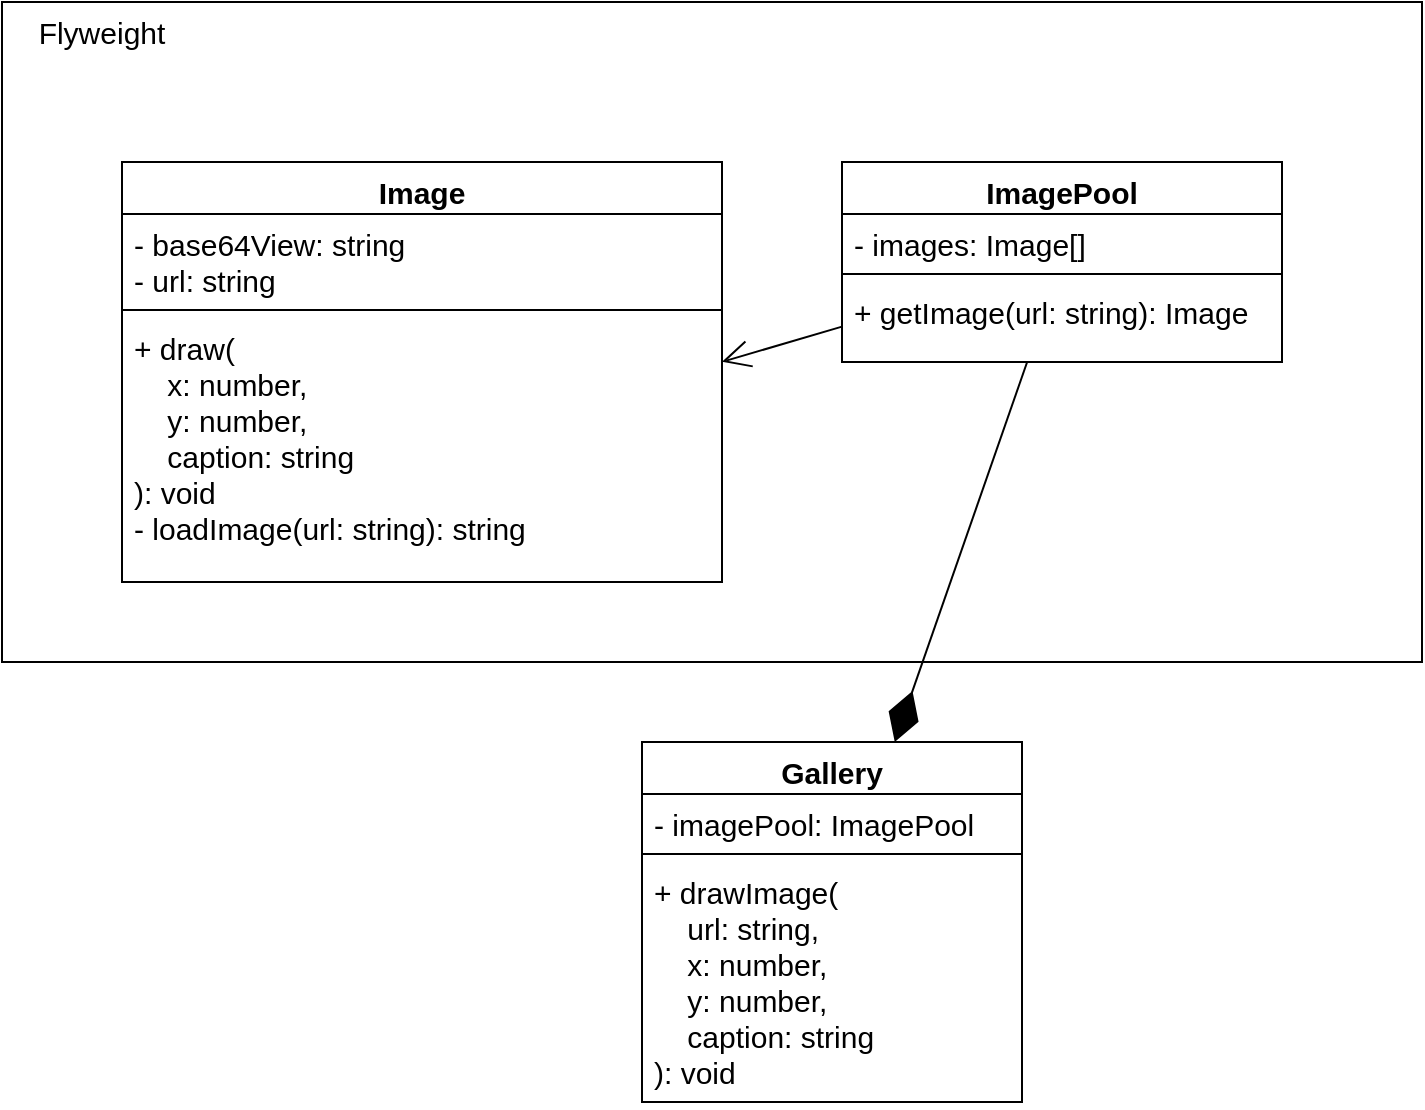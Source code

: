 <mxfile>
    <diagram id="8_DK2I1Kcv5Ah7s8AOq_" name="Страница 1">
        <mxGraphModel dx="669" dy="970" grid="1" gridSize="10" guides="1" tooltips="1" connect="1" arrows="1" fold="1" page="1" pageScale="1" pageWidth="827" pageHeight="1169" math="0" shadow="0">
            <root>
                <mxCell id="0"/>
                <mxCell id="1" parent="0"/>
                <mxCell id="11" value="" style="rounded=0;whiteSpace=wrap;html=1;fontSize=15;" parent="1" vertex="1">
                    <mxGeometry x="10" y="10" width="710" height="330" as="geometry"/>
                </mxCell>
                <mxCell id="3" value="Image" style="swimlane;fontStyle=1;align=center;verticalAlign=top;childLayout=stackLayout;horizontal=1;startSize=26;horizontalStack=0;resizeParent=1;resizeParentMax=0;resizeLast=0;collapsible=1;marginBottom=0;fontSize=15;" parent="1" vertex="1">
                    <mxGeometry x="70" y="90" width="300" height="210" as="geometry">
                        <mxRectangle x="70" y="90" width="100" height="30" as="alternateBounds"/>
                    </mxGeometry>
                </mxCell>
                <mxCell id="4" value="- base64View: string&#10;- url: string" style="text;strokeColor=none;fillColor=none;align=left;verticalAlign=top;spacingLeft=4;spacingRight=4;overflow=hidden;rotatable=0;points=[[0,0.5],[1,0.5]];portConstraint=eastwest;fontSize=15;" parent="3" vertex="1">
                    <mxGeometry y="26" width="300" height="44" as="geometry"/>
                </mxCell>
                <mxCell id="5" value="" style="line;strokeWidth=1;fillColor=none;align=left;verticalAlign=middle;spacingTop=-1;spacingLeft=3;spacingRight=3;rotatable=0;labelPosition=right;points=[];portConstraint=eastwest;strokeColor=inherit;fontSize=15;" parent="3" vertex="1">
                    <mxGeometry y="70" width="300" height="8" as="geometry"/>
                </mxCell>
                <mxCell id="6" value="+ draw(&#10;    x: number,&#10;    y: number, &#10;    caption: string&#10;): void&#10;- loadImage(url: string): string" style="text;strokeColor=none;fillColor=none;align=left;verticalAlign=top;spacingLeft=4;spacingRight=4;overflow=hidden;rotatable=0;points=[[0,0.5],[1,0.5]];portConstraint=eastwest;fontSize=15;" parent="3" vertex="1">
                    <mxGeometry y="78" width="300" height="132" as="geometry"/>
                </mxCell>
                <mxCell id="7" value="ImagePool" style="swimlane;fontStyle=1;align=center;verticalAlign=top;childLayout=stackLayout;horizontal=1;startSize=26;horizontalStack=0;resizeParent=1;resizeParentMax=0;resizeLast=0;collapsible=1;marginBottom=0;fontSize=15;" parent="1" vertex="1">
                    <mxGeometry x="430" y="90" width="220" height="100" as="geometry"/>
                </mxCell>
                <mxCell id="8" value="- images: Image[]" style="text;strokeColor=none;fillColor=none;align=left;verticalAlign=top;spacingLeft=4;spacingRight=4;overflow=hidden;rotatable=0;points=[[0,0.5],[1,0.5]];portConstraint=eastwest;fontSize=15;" parent="7" vertex="1">
                    <mxGeometry y="26" width="220" height="26" as="geometry"/>
                </mxCell>
                <mxCell id="9" value="" style="line;strokeWidth=1;fillColor=none;align=left;verticalAlign=middle;spacingTop=-1;spacingLeft=3;spacingRight=3;rotatable=0;labelPosition=right;points=[];portConstraint=eastwest;strokeColor=inherit;fontSize=15;" parent="7" vertex="1">
                    <mxGeometry y="52" width="220" height="8" as="geometry"/>
                </mxCell>
                <mxCell id="10" value="+ getImage(url: string): Image" style="text;strokeColor=none;fillColor=none;align=left;verticalAlign=top;spacingLeft=4;spacingRight=4;overflow=hidden;rotatable=0;points=[[0,0.5],[1,0.5]];portConstraint=eastwest;fontSize=15;" parent="7" vertex="1">
                    <mxGeometry y="60" width="220" height="40" as="geometry"/>
                </mxCell>
                <mxCell id="12" value="&lt;font style=&quot;font-size: 15px;&quot;&gt;Flyweight&lt;/font&gt;" style="text;html=1;strokeColor=none;fillColor=none;align=center;verticalAlign=middle;whiteSpace=wrap;rounded=0;fontSize=15;" parent="1" vertex="1">
                    <mxGeometry x="10" y="10" width="100" height="30" as="geometry"/>
                </mxCell>
                <mxCell id="13" value="Gallery" style="swimlane;fontStyle=1;align=center;verticalAlign=top;childLayout=stackLayout;horizontal=1;startSize=26;horizontalStack=0;resizeParent=1;resizeParentMax=0;resizeLast=0;collapsible=1;marginBottom=0;fontSize=15;" parent="1" vertex="1">
                    <mxGeometry x="330" y="380" width="190" height="180" as="geometry"/>
                </mxCell>
                <mxCell id="14" value="- imagePool: ImagePool" style="text;strokeColor=none;fillColor=none;align=left;verticalAlign=top;spacingLeft=4;spacingRight=4;overflow=hidden;rotatable=0;points=[[0,0.5],[1,0.5]];portConstraint=eastwest;fontSize=15;" parent="13" vertex="1">
                    <mxGeometry y="26" width="190" height="26" as="geometry"/>
                </mxCell>
                <mxCell id="15" value="" style="line;strokeWidth=1;fillColor=none;align=left;verticalAlign=middle;spacingTop=-1;spacingLeft=3;spacingRight=3;rotatable=0;labelPosition=right;points=[];portConstraint=eastwest;strokeColor=inherit;fontSize=15;" parent="13" vertex="1">
                    <mxGeometry y="52" width="190" height="8" as="geometry"/>
                </mxCell>
                <mxCell id="16" value="+ drawImage(&#10;    url: string,&#10;    x: number,&#10;    y: number,&#10;    caption: string&#10;): void" style="text;strokeColor=none;fillColor=none;align=left;verticalAlign=top;spacingLeft=4;spacingRight=4;overflow=hidden;rotatable=0;points=[[0,0.5],[1,0.5]];portConstraint=eastwest;fontSize=15;" parent="13" vertex="1">
                    <mxGeometry y="60" width="190" height="120" as="geometry"/>
                </mxCell>
                <mxCell id="17" value="" style="endArrow=open;endFill=1;endSize=12;html=1;fontSize=15;" parent="1" source="7" target="6" edge="1">
                    <mxGeometry width="160" relative="1" as="geometry">
                        <mxPoint x="330" y="360" as="sourcePoint"/>
                        <mxPoint x="490" y="360" as="targetPoint"/>
                    </mxGeometry>
                </mxCell>
                <mxCell id="18" value="" style="endArrow=diamondThin;endFill=1;endSize=24;html=1;fontSize=15;" parent="1" source="7" target="13" edge="1">
                    <mxGeometry width="160" relative="1" as="geometry">
                        <mxPoint x="330" y="360" as="sourcePoint"/>
                        <mxPoint x="490" y="360" as="targetPoint"/>
                    </mxGeometry>
                </mxCell>
            </root>
        </mxGraphModel>
    </diagram>
</mxfile>
